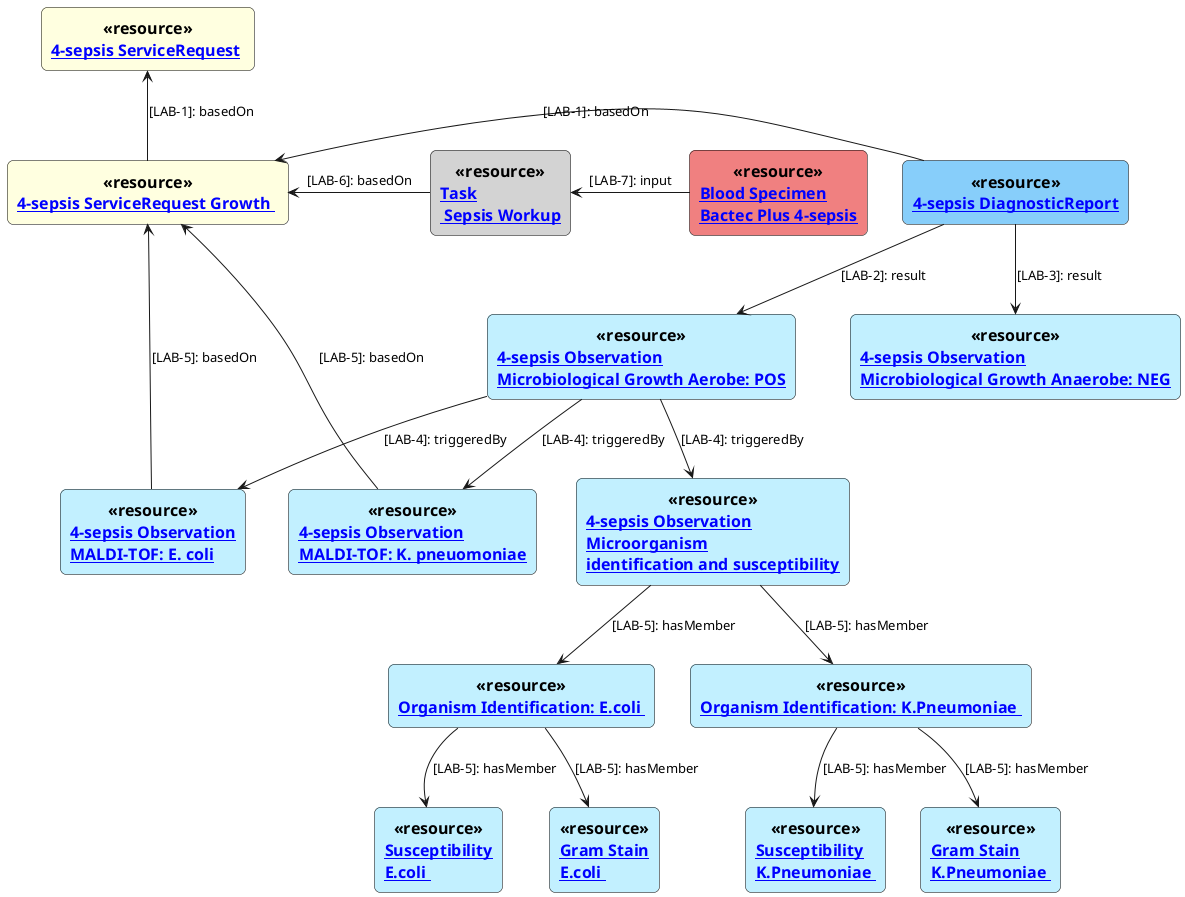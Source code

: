 @startuml 4-sepsis-additional-testing
skinparam rectangle<<resource>> {
  roundCorner 12
  BackgroundColor Blue
  BorderColor Black
  ArrowColor Black
  FontName Arial
  FontSize 16
  FontStyle Bold
}

rectangle "[[ ServiceRequest-4-sepsis-ServiceRequestGrowth.html 4-sepsis ServiceRequest Growth ]] " as SRG <<$bProcess>><<resource>> #LightYellow
rectangle "[[DiagnosticReport-4-sepsis-DiagnosticReport.html 4-sepsis DiagnosticReport]]" as DR <<$bProcess>><<resource>> #LightSkyBlue
rectangle "[[Observation-observationMicrobiolGrowthAerobe.html 4-sepsis Observation\nMicrobiological Growth Aerobe: POS]]" as OMA <<$bProcess>><<resource>> #APPLICATION
rectangle "[[Observation-observationMicrobiolGrowthAnaerobe.html 4-sepsis Observation\nMicrobiological Growth Anaerobe: NEG]]" as OMANA <<$bProcess>><<resource>> #APPLICATION
rectangle "[[Observation-observationMALDI-TOF-Ecoli.html 4-sepsis Observation\nMALDI-TOF: E. coli]]" as OMTE <<$bProcess>><<resource>> #APPLICATION
rectangle "[[Observation-observationMALDI-TOF-Kpneu.html 4-sepsis Observation\nMALDI-TOF: K. pneuomoniae]]" as OMTK <<$bProcess>><<resource>> #APPLICATION

rectangle "[[Observation-observationMicroorgIdentAndSuscept.html 4-sepsis Observation\nMicroorganism\nidentification and susceptibility]]" as OIGR <<$bProcess>><<resource>> #APPLICATION

rectangle "[[Observation-ObservationEcoli.html Organism Identification: E.coli ]]" as OIE <<$bProcess>><<resource>> #APPLICATION
rectangle "[[Observation-ObservationSusceptibilityEcoli.html Susceptibility\nE.coli ]]" as STE <<$bProcess>><<resource>> #APPLICATION
rectangle "[[Observation-ObservationGramStainResultEcoli.html Gram Stain\nE.coli ]]" as GSE <<$bProcess>><<resource>> #APPLICATION

rectangle "[[Observation-ObservationKpneumoniae.html Organism Identification: K.Pneumoniae ]]" as OIK <<$bProcess>><<resource>> #APPLICATION
rectangle "[[Observation-ObservationSusceptibilityKpneumoniae.html Susceptibility\nK.Pneumoniae ]]" as STK <<$bProcess>><<resource>> #APPLICATION
rectangle "[[Observation-ObservationGramStainResultKpneumoniae.html Gram Stain\nK.Pneumoniae ]]" as GSK <<$bProcess>><<resource>> #APPLICATION

rectangle "[[Task-SepsisWorkup.html Task\n Sepsis Workup]]" as T1 <<$bProcess>><<resource>> #LightGray
rectangle "[[Specimen-Blood-bactec-plus-4-sepsis.html Blood Specimen\nBactec Plus 4-sepsis]]" as BS <<$bProcess>><<resource>> #LightCoral

rectangle "[[ServiceRequest-4-sepsis-ServiceRequest.html 4-sepsis ServiceRequest]] " as SR <<$bProcess>><<resource>> #LightYellow
SR <-down- SRG : [LAB-1]: basedOn
SRG <-right- DR : [LAB-1]: basedOn
DR -down-> OMA : [LAB-2]: result
DR -down-> OMANA : [LAB-3]: result
OMA -down-> OMTE : [LAB-4]: triggeredBy
OMTE -up-> SRG : [LAB-5]: basedOn
OMA -down-> OMTK : [LAB-4]: triggeredBy
OMTK -up-> SRG : [LAB-5]: basedOn
OMA -down-> OIGR : [LAB-4]: triggeredBy
OIGR -down-> OIE : [LAB-5]: hasMember
OIE -down-> GSE : [LAB-5]: hasMember
OIE -down-> STE : [LAB-5]: hasMember
OIGR -down-> OIK : [LAB-5]: hasMember
OIK -down-> GSK : [LAB-5]: hasMember
OIK -down-> STK : [LAB-5]: hasMember

SRG <-right- T1 : [LAB-6]: basedOn
T1 <-right- BS : [LAB-7]: input

@enduml